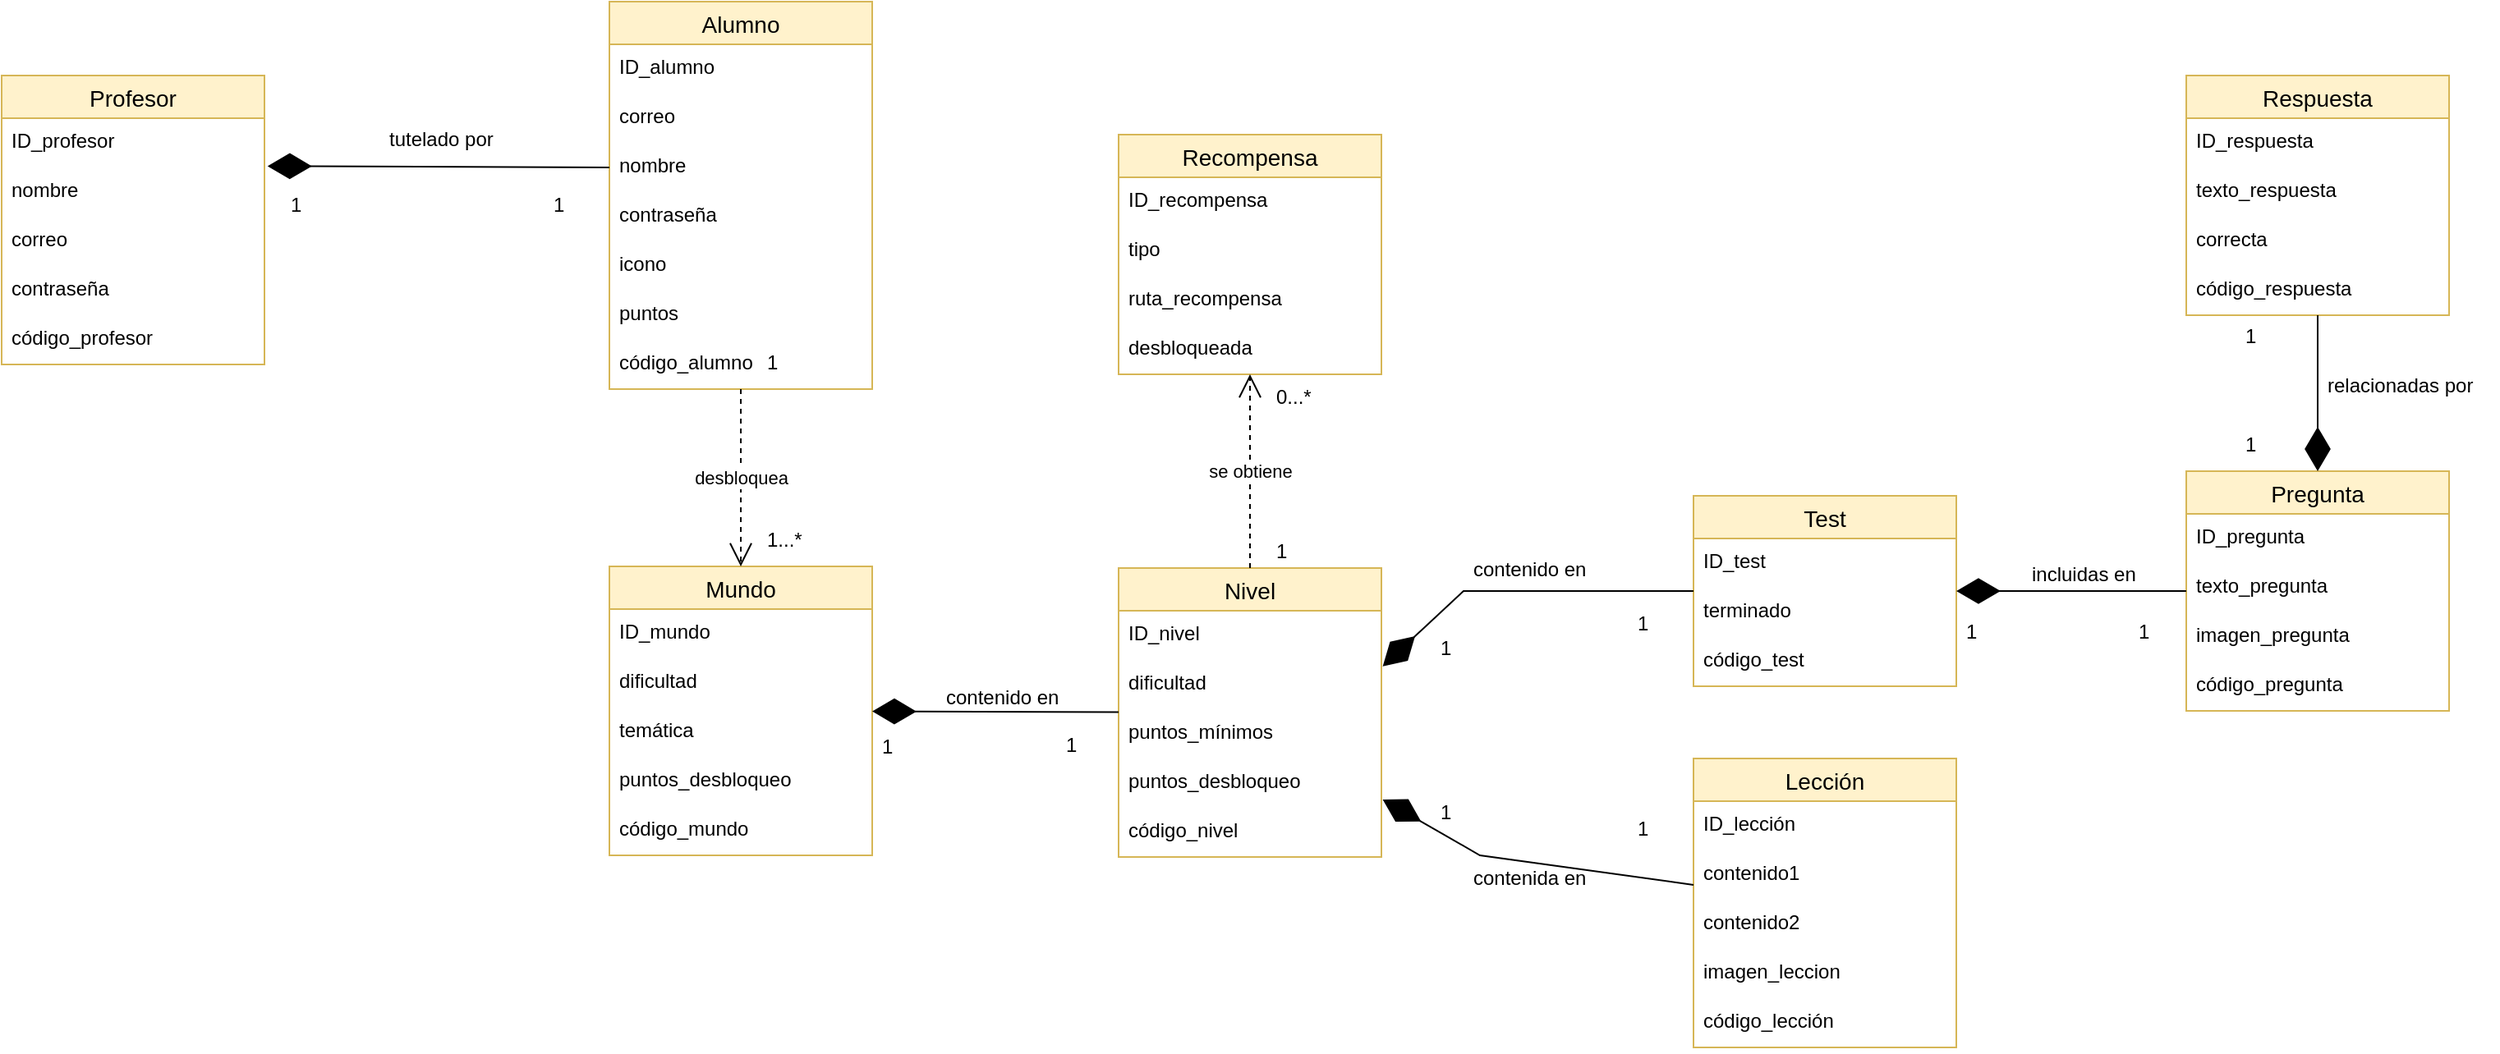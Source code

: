 <mxfile version="17.5.0" type="device"><diagram id="2SZATzoJ7jyjZa-QuBkc" name="Page-1"><mxGraphModel dx="868" dy="450" grid="1" gridSize="10" guides="1" tooltips="1" connect="1" arrows="1" fold="1" page="1" pageScale="1" pageWidth="1920" pageHeight="1200" math="0" shadow="0"><root><mxCell id="0"/><mxCell id="1" parent="0"/><mxCell id="7bAoVepDT1G4YH50M3tc-1" value="Profesor" style="swimlane;fontStyle=0;childLayout=stackLayout;horizontal=1;startSize=26;horizontalStack=0;resizeParent=1;resizeParentMax=0;resizeLast=0;collapsible=1;marginBottom=0;align=center;fontSize=14;fillColor=#fff2cc;strokeColor=#d6b656;" parent="1" vertex="1"><mxGeometry x="60" y="125" width="160" height="176" as="geometry"/></mxCell><mxCell id="7bAoVepDT1G4YH50M3tc-2" value="ID_profesor" style="text;strokeColor=none;fillColor=none;spacingLeft=4;spacingRight=4;overflow=hidden;rotatable=0;points=[[0,0.5],[1,0.5]];portConstraint=eastwest;fontSize=12;" parent="7bAoVepDT1G4YH50M3tc-1" vertex="1"><mxGeometry y="26" width="160" height="30" as="geometry"/></mxCell><mxCell id="7bAoVepDT1G4YH50M3tc-3" value="nombre" style="text;strokeColor=none;fillColor=none;spacingLeft=4;spacingRight=4;overflow=hidden;rotatable=0;points=[[0,0.5],[1,0.5]];portConstraint=eastwest;fontSize=12;" parent="7bAoVepDT1G4YH50M3tc-1" vertex="1"><mxGeometry y="56" width="160" height="30" as="geometry"/></mxCell><mxCell id="DzJ4DaYZEWAqEfqODn1u-2" value="correo" style="text;strokeColor=none;fillColor=none;spacingLeft=4;spacingRight=4;overflow=hidden;rotatable=0;points=[[0,0.5],[1,0.5]];portConstraint=eastwest;fontSize=12;" parent="7bAoVepDT1G4YH50M3tc-1" vertex="1"><mxGeometry y="86" width="160" height="30" as="geometry"/></mxCell><mxCell id="DzJ4DaYZEWAqEfqODn1u-3" value="contraseña" style="text;strokeColor=none;fillColor=none;spacingLeft=4;spacingRight=4;overflow=hidden;rotatable=0;points=[[0,0.5],[1,0.5]];portConstraint=eastwest;fontSize=12;" parent="7bAoVepDT1G4YH50M3tc-1" vertex="1"><mxGeometry y="116" width="160" height="30" as="geometry"/></mxCell><mxCell id="7bAoVepDT1G4YH50M3tc-4" value="código_profesor" style="text;strokeColor=none;fillColor=none;spacingLeft=4;spacingRight=4;overflow=hidden;rotatable=0;points=[[0,0.5],[1,0.5]];portConstraint=eastwest;fontSize=12;" parent="7bAoVepDT1G4YH50M3tc-1" vertex="1"><mxGeometry y="146" width="160" height="30" as="geometry"/></mxCell><mxCell id="w9R_HAPVWAhAgZCR1vfx-1" value="Alumno" style="swimlane;fontStyle=0;childLayout=stackLayout;horizontal=1;startSize=26;horizontalStack=0;resizeParent=1;resizeParentMax=0;resizeLast=0;collapsible=1;marginBottom=0;align=center;fontSize=14;fillColor=#fff2cc;strokeColor=#d6b656;" parent="1" vertex="1"><mxGeometry x="430" y="80" width="160" height="236" as="geometry"/></mxCell><mxCell id="w9R_HAPVWAhAgZCR1vfx-2" value="ID_alumno" style="text;strokeColor=none;fillColor=none;spacingLeft=4;spacingRight=4;overflow=hidden;rotatable=0;points=[[0,0.5],[1,0.5]];portConstraint=eastwest;fontSize=12;" parent="w9R_HAPVWAhAgZCR1vfx-1" vertex="1"><mxGeometry y="26" width="160" height="30" as="geometry"/></mxCell><mxCell id="DzJ4DaYZEWAqEfqODn1u-1" value="correo" style="text;strokeColor=none;fillColor=none;spacingLeft=4;spacingRight=4;overflow=hidden;rotatable=0;points=[[0,0.5],[1,0.5]];portConstraint=eastwest;fontSize=12;" parent="w9R_HAPVWAhAgZCR1vfx-1" vertex="1"><mxGeometry y="56" width="160" height="30" as="geometry"/></mxCell><mxCell id="w9R_HAPVWAhAgZCR1vfx-3" value="nombre" style="text;strokeColor=none;fillColor=none;spacingLeft=4;spacingRight=4;overflow=hidden;rotatable=0;points=[[0,0.5],[1,0.5]];portConstraint=eastwest;fontSize=12;" parent="w9R_HAPVWAhAgZCR1vfx-1" vertex="1"><mxGeometry y="86" width="160" height="30" as="geometry"/></mxCell><mxCell id="w9R_HAPVWAhAgZCR1vfx-4" value="contraseña" style="text;strokeColor=none;fillColor=none;spacingLeft=4;spacingRight=4;overflow=hidden;rotatable=0;points=[[0,0.5],[1,0.5]];portConstraint=eastwest;fontSize=12;" parent="w9R_HAPVWAhAgZCR1vfx-1" vertex="1"><mxGeometry y="116" width="160" height="30" as="geometry"/></mxCell><mxCell id="w9R_HAPVWAhAgZCR1vfx-5" value="icono" style="text;strokeColor=none;fillColor=none;spacingLeft=4;spacingRight=4;overflow=hidden;rotatable=0;points=[[0,0.5],[1,0.5]];portConstraint=eastwest;fontSize=12;" parent="w9R_HAPVWAhAgZCR1vfx-1" vertex="1"><mxGeometry y="146" width="160" height="30" as="geometry"/></mxCell><mxCell id="w9R_HAPVWAhAgZCR1vfx-7" value="puntos" style="text;strokeColor=none;fillColor=none;spacingLeft=4;spacingRight=4;overflow=hidden;rotatable=0;points=[[0,0.5],[1,0.5]];portConstraint=eastwest;fontSize=12;" parent="w9R_HAPVWAhAgZCR1vfx-1" vertex="1"><mxGeometry y="176" width="160" height="30" as="geometry"/></mxCell><mxCell id="w9R_HAPVWAhAgZCR1vfx-6" value="código_alumno" style="text;strokeColor=none;fillColor=none;spacingLeft=4;spacingRight=4;overflow=hidden;rotatable=0;points=[[0,0.5],[1,0.5]];portConstraint=eastwest;fontSize=12;" parent="w9R_HAPVWAhAgZCR1vfx-1" vertex="1"><mxGeometry y="206" width="160" height="30" as="geometry"/></mxCell><mxCell id="w9R_HAPVWAhAgZCR1vfx-8" value="Mundo" style="swimlane;fontStyle=0;childLayout=stackLayout;horizontal=1;startSize=26;horizontalStack=0;resizeParent=1;resizeParentMax=0;resizeLast=0;collapsible=1;marginBottom=0;align=center;fontSize=14;fillColor=#fff2cc;strokeColor=#d6b656;" parent="1" vertex="1"><mxGeometry x="430" y="424" width="160" height="176" as="geometry"/></mxCell><mxCell id="w9R_HAPVWAhAgZCR1vfx-9" value="ID_mundo" style="text;strokeColor=none;fillColor=none;spacingLeft=4;spacingRight=4;overflow=hidden;rotatable=0;points=[[0,0.5],[1,0.5]];portConstraint=eastwest;fontSize=12;" parent="w9R_HAPVWAhAgZCR1vfx-8" vertex="1"><mxGeometry y="26" width="160" height="30" as="geometry"/></mxCell><mxCell id="w9R_HAPVWAhAgZCR1vfx-10" value="dificultad" style="text;strokeColor=none;fillColor=none;spacingLeft=4;spacingRight=4;overflow=hidden;rotatable=0;points=[[0,0.5],[1,0.5]];portConstraint=eastwest;fontSize=12;" parent="w9R_HAPVWAhAgZCR1vfx-8" vertex="1"><mxGeometry y="56" width="160" height="30" as="geometry"/></mxCell><mxCell id="w9R_HAPVWAhAgZCR1vfx-12" value="temática" style="text;strokeColor=none;fillColor=none;spacingLeft=4;spacingRight=4;overflow=hidden;rotatable=0;points=[[0,0.5],[1,0.5]];portConstraint=eastwest;fontSize=12;" parent="w9R_HAPVWAhAgZCR1vfx-8" vertex="1"><mxGeometry y="86" width="160" height="30" as="geometry"/></mxCell><mxCell id="w9R_HAPVWAhAgZCR1vfx-13" value="puntos_desbloqueo" style="text;strokeColor=none;fillColor=none;spacingLeft=4;spacingRight=4;overflow=hidden;rotatable=0;points=[[0,0.5],[1,0.5]];portConstraint=eastwest;fontSize=12;" parent="w9R_HAPVWAhAgZCR1vfx-8" vertex="1"><mxGeometry y="116" width="160" height="30" as="geometry"/></mxCell><mxCell id="w9R_HAPVWAhAgZCR1vfx-11" value="código_mundo" style="text;strokeColor=none;fillColor=none;spacingLeft=4;spacingRight=4;overflow=hidden;rotatable=0;points=[[0,0.5],[1,0.5]];portConstraint=eastwest;fontSize=12;" parent="w9R_HAPVWAhAgZCR1vfx-8" vertex="1"><mxGeometry y="146" width="160" height="30" as="geometry"/></mxCell><mxCell id="w9R_HAPVWAhAgZCR1vfx-14" value="Nivel" style="swimlane;fontStyle=0;childLayout=stackLayout;horizontal=1;startSize=26;horizontalStack=0;resizeParent=1;resizeParentMax=0;resizeLast=0;collapsible=1;marginBottom=0;align=center;fontSize=14;fillColor=#fff2cc;strokeColor=#d6b656;" parent="1" vertex="1"><mxGeometry x="740" y="425" width="160" height="176" as="geometry"/></mxCell><mxCell id="w9R_HAPVWAhAgZCR1vfx-15" value="ID_nivel" style="text;strokeColor=none;fillColor=none;spacingLeft=4;spacingRight=4;overflow=hidden;rotatable=0;points=[[0,0.5],[1,0.5]];portConstraint=eastwest;fontSize=12;" parent="w9R_HAPVWAhAgZCR1vfx-14" vertex="1"><mxGeometry y="26" width="160" height="30" as="geometry"/></mxCell><mxCell id="w9R_HAPVWAhAgZCR1vfx-16" value="dificultad" style="text;strokeColor=none;fillColor=none;spacingLeft=4;spacingRight=4;overflow=hidden;rotatable=0;points=[[0,0.5],[1,0.5]];portConstraint=eastwest;fontSize=12;" parent="w9R_HAPVWAhAgZCR1vfx-14" vertex="1"><mxGeometry y="56" width="160" height="30" as="geometry"/></mxCell><mxCell id="w9R_HAPVWAhAgZCR1vfx-17" value="puntos_mínimos" style="text;strokeColor=none;fillColor=none;spacingLeft=4;spacingRight=4;overflow=hidden;rotatable=0;points=[[0,0.5],[1,0.5]];portConstraint=eastwest;fontSize=12;" parent="w9R_HAPVWAhAgZCR1vfx-14" vertex="1"><mxGeometry y="86" width="160" height="30" as="geometry"/></mxCell><mxCell id="w9R_HAPVWAhAgZCR1vfx-18" value="puntos_desbloqueo" style="text;strokeColor=none;fillColor=none;spacingLeft=4;spacingRight=4;overflow=hidden;rotatable=0;points=[[0,0.5],[1,0.5]];portConstraint=eastwest;fontSize=12;" parent="w9R_HAPVWAhAgZCR1vfx-14" vertex="1"><mxGeometry y="116" width="160" height="30" as="geometry"/></mxCell><mxCell id="w9R_HAPVWAhAgZCR1vfx-19" value="código_nivel" style="text;strokeColor=none;fillColor=none;spacingLeft=4;spacingRight=4;overflow=hidden;rotatable=0;points=[[0,0.5],[1,0.5]];portConstraint=eastwest;fontSize=12;" parent="w9R_HAPVWAhAgZCR1vfx-14" vertex="1"><mxGeometry y="146" width="160" height="30" as="geometry"/></mxCell><mxCell id="w9R_HAPVWAhAgZCR1vfx-20" value="Recompensa" style="swimlane;fontStyle=0;childLayout=stackLayout;horizontal=1;startSize=26;horizontalStack=0;resizeParent=1;resizeParentMax=0;resizeLast=0;collapsible=1;marginBottom=0;align=center;fontSize=14;fillColor=#fff2cc;strokeColor=#d6b656;" parent="1" vertex="1"><mxGeometry x="740" y="161" width="160" height="146" as="geometry"/></mxCell><mxCell id="w9R_HAPVWAhAgZCR1vfx-21" value="ID_recompensa" style="text;strokeColor=none;fillColor=none;spacingLeft=4;spacingRight=4;overflow=hidden;rotatable=0;points=[[0,0.5],[1,0.5]];portConstraint=eastwest;fontSize=12;" parent="w9R_HAPVWAhAgZCR1vfx-20" vertex="1"><mxGeometry y="26" width="160" height="30" as="geometry"/></mxCell><mxCell id="w9R_HAPVWAhAgZCR1vfx-22" value="tipo" style="text;strokeColor=none;fillColor=none;spacingLeft=4;spacingRight=4;overflow=hidden;rotatable=0;points=[[0,0.5],[1,0.5]];portConstraint=eastwest;fontSize=12;" parent="w9R_HAPVWAhAgZCR1vfx-20" vertex="1"><mxGeometry y="56" width="160" height="30" as="geometry"/></mxCell><mxCell id="w9R_HAPVWAhAgZCR1vfx-23" value="ruta_recompensa" style="text;strokeColor=none;fillColor=none;spacingLeft=4;spacingRight=4;overflow=hidden;rotatable=0;points=[[0,0.5],[1,0.5]];portConstraint=eastwest;fontSize=12;" parent="w9R_HAPVWAhAgZCR1vfx-20" vertex="1"><mxGeometry y="86" width="160" height="30" as="geometry"/></mxCell><mxCell id="w9R_HAPVWAhAgZCR1vfx-24" value="desbloqueada" style="text;strokeColor=none;fillColor=none;spacingLeft=4;spacingRight=4;overflow=hidden;rotatable=0;points=[[0,0.5],[1,0.5]];portConstraint=eastwest;fontSize=12;" parent="w9R_HAPVWAhAgZCR1vfx-20" vertex="1"><mxGeometry y="116" width="160" height="30" as="geometry"/></mxCell><mxCell id="w9R_HAPVWAhAgZCR1vfx-26" value="Lección" style="swimlane;fontStyle=0;childLayout=stackLayout;horizontal=1;startSize=26;horizontalStack=0;resizeParent=1;resizeParentMax=0;resizeLast=0;collapsible=1;marginBottom=0;align=center;fontSize=14;fillColor=#fff2cc;strokeColor=#d6b656;" parent="1" vertex="1"><mxGeometry x="1090" y="541" width="160" height="176" as="geometry"/></mxCell><mxCell id="w9R_HAPVWAhAgZCR1vfx-27" value="ID_lección" style="text;strokeColor=none;fillColor=none;spacingLeft=4;spacingRight=4;overflow=hidden;rotatable=0;points=[[0,0.5],[1,0.5]];portConstraint=eastwest;fontSize=12;" parent="w9R_HAPVWAhAgZCR1vfx-26" vertex="1"><mxGeometry y="26" width="160" height="30" as="geometry"/></mxCell><mxCell id="w9R_HAPVWAhAgZCR1vfx-28" value="contenido1" style="text;strokeColor=none;fillColor=none;spacingLeft=4;spacingRight=4;overflow=hidden;rotatable=0;points=[[0,0.5],[1,0.5]];portConstraint=eastwest;fontSize=12;" parent="w9R_HAPVWAhAgZCR1vfx-26" vertex="1"><mxGeometry y="56" width="160" height="30" as="geometry"/></mxCell><mxCell id="ckMr5Al-A8gDrn_95UIF-1" value="contenido2" style="text;strokeColor=none;fillColor=none;spacingLeft=4;spacingRight=4;overflow=hidden;rotatable=0;points=[[0,0.5],[1,0.5]];portConstraint=eastwest;fontSize=12;" vertex="1" parent="w9R_HAPVWAhAgZCR1vfx-26"><mxGeometry y="86" width="160" height="30" as="geometry"/></mxCell><mxCell id="ckMr5Al-A8gDrn_95UIF-2" value="imagen_leccion" style="text;strokeColor=none;fillColor=none;spacingLeft=4;spacingRight=4;overflow=hidden;rotatable=0;points=[[0,0.5],[1,0.5]];portConstraint=eastwest;fontSize=12;" vertex="1" parent="w9R_HAPVWAhAgZCR1vfx-26"><mxGeometry y="116" width="160" height="30" as="geometry"/></mxCell><mxCell id="w9R_HAPVWAhAgZCR1vfx-29" value="código_lección" style="text;strokeColor=none;fillColor=none;spacingLeft=4;spacingRight=4;overflow=hidden;rotatable=0;points=[[0,0.5],[1,0.5]];portConstraint=eastwest;fontSize=12;" parent="w9R_HAPVWAhAgZCR1vfx-26" vertex="1"><mxGeometry y="146" width="160" height="30" as="geometry"/></mxCell><mxCell id="w9R_HAPVWAhAgZCR1vfx-31" value="Test" style="swimlane;fontStyle=0;childLayout=stackLayout;horizontal=1;startSize=26;horizontalStack=0;resizeParent=1;resizeParentMax=0;resizeLast=0;collapsible=1;marginBottom=0;align=center;fontSize=14;fillColor=#fff2cc;strokeColor=#d6b656;" parent="1" vertex="1"><mxGeometry x="1090" y="381" width="160" height="116" as="geometry"/></mxCell><mxCell id="w9R_HAPVWAhAgZCR1vfx-32" value="ID_test" style="text;strokeColor=none;fillColor=none;spacingLeft=4;spacingRight=4;overflow=hidden;rotatable=0;points=[[0,0.5],[1,0.5]];portConstraint=eastwest;fontSize=12;" parent="w9R_HAPVWAhAgZCR1vfx-31" vertex="1"><mxGeometry y="26" width="160" height="30" as="geometry"/></mxCell><mxCell id="w9R_HAPVWAhAgZCR1vfx-34" value="terminado" style="text;strokeColor=none;fillColor=none;spacingLeft=4;spacingRight=4;overflow=hidden;rotatable=0;points=[[0,0.5],[1,0.5]];portConstraint=eastwest;fontSize=12;" parent="w9R_HAPVWAhAgZCR1vfx-31" vertex="1"><mxGeometry y="56" width="160" height="30" as="geometry"/></mxCell><mxCell id="w9R_HAPVWAhAgZCR1vfx-33" value="código_test" style="text;strokeColor=none;fillColor=none;spacingLeft=4;spacingRight=4;overflow=hidden;rotatable=0;points=[[0,0.5],[1,0.5]];portConstraint=eastwest;fontSize=12;" parent="w9R_HAPVWAhAgZCR1vfx-31" vertex="1"><mxGeometry y="86" width="160" height="30" as="geometry"/></mxCell><mxCell id="w9R_HAPVWAhAgZCR1vfx-35" value="Pregunta" style="swimlane;fontStyle=0;childLayout=stackLayout;horizontal=1;startSize=26;horizontalStack=0;resizeParent=1;resizeParentMax=0;resizeLast=0;collapsible=1;marginBottom=0;align=center;fontSize=14;fillColor=#fff2cc;strokeColor=#d6b656;" parent="1" vertex="1"><mxGeometry x="1390" y="366" width="160" height="146" as="geometry"/></mxCell><mxCell id="w9R_HAPVWAhAgZCR1vfx-36" value="ID_pregunta" style="text;strokeColor=none;fillColor=none;spacingLeft=4;spacingRight=4;overflow=hidden;rotatable=0;points=[[0,0.5],[1,0.5]];portConstraint=eastwest;fontSize=12;" parent="w9R_HAPVWAhAgZCR1vfx-35" vertex="1"><mxGeometry y="26" width="160" height="30" as="geometry"/></mxCell><mxCell id="w9R_HAPVWAhAgZCR1vfx-39" value="texto_pregunta" style="text;strokeColor=none;fillColor=none;spacingLeft=4;spacingRight=4;overflow=hidden;rotatable=0;points=[[0,0.5],[1,0.5]];portConstraint=eastwest;fontSize=12;" parent="w9R_HAPVWAhAgZCR1vfx-35" vertex="1"><mxGeometry y="56" width="160" height="30" as="geometry"/></mxCell><mxCell id="w9R_HAPVWAhAgZCR1vfx-38" value="imagen_pregunta" style="text;strokeColor=none;fillColor=none;spacingLeft=4;spacingRight=4;overflow=hidden;rotatable=0;points=[[0,0.5],[1,0.5]];portConstraint=eastwest;fontSize=12;" parent="w9R_HAPVWAhAgZCR1vfx-35" vertex="1"><mxGeometry y="86" width="160" height="30" as="geometry"/></mxCell><mxCell id="w9R_HAPVWAhAgZCR1vfx-37" value="código_pregunta" style="text;strokeColor=none;fillColor=none;spacingLeft=4;spacingRight=4;overflow=hidden;rotatable=0;points=[[0,0.5],[1,0.5]];portConstraint=eastwest;fontSize=12;" parent="w9R_HAPVWAhAgZCR1vfx-35" vertex="1"><mxGeometry y="116" width="160" height="30" as="geometry"/></mxCell><mxCell id="w9R_HAPVWAhAgZCR1vfx-40" value="Respuesta" style="swimlane;fontStyle=0;childLayout=stackLayout;horizontal=1;startSize=26;horizontalStack=0;resizeParent=1;resizeParentMax=0;resizeLast=0;collapsible=1;marginBottom=0;align=center;fontSize=14;fillColor=#fff2cc;strokeColor=#d6b656;" parent="1" vertex="1"><mxGeometry x="1390" y="125" width="160" height="146" as="geometry"/></mxCell><mxCell id="w9R_HAPVWAhAgZCR1vfx-41" value="ID_respuesta" style="text;strokeColor=none;fillColor=none;spacingLeft=4;spacingRight=4;overflow=hidden;rotatable=0;points=[[0,0.5],[1,0.5]];portConstraint=eastwest;fontSize=12;" parent="w9R_HAPVWAhAgZCR1vfx-40" vertex="1"><mxGeometry y="26" width="160" height="30" as="geometry"/></mxCell><mxCell id="w9R_HAPVWAhAgZCR1vfx-43" value="texto_respuesta" style="text;strokeColor=none;fillColor=none;spacingLeft=4;spacingRight=4;overflow=hidden;rotatable=0;points=[[0,0.5],[1,0.5]];portConstraint=eastwest;fontSize=12;" parent="w9R_HAPVWAhAgZCR1vfx-40" vertex="1"><mxGeometry y="56" width="160" height="30" as="geometry"/></mxCell><mxCell id="w9R_HAPVWAhAgZCR1vfx-44" value="correcta" style="text;strokeColor=none;fillColor=none;spacingLeft=4;spacingRight=4;overflow=hidden;rotatable=0;points=[[0,0.5],[1,0.5]];portConstraint=eastwest;fontSize=12;" parent="w9R_HAPVWAhAgZCR1vfx-40" vertex="1"><mxGeometry y="86" width="160" height="30" as="geometry"/></mxCell><mxCell id="w9R_HAPVWAhAgZCR1vfx-42" value="código_respuesta" style="text;strokeColor=none;fillColor=none;spacingLeft=4;spacingRight=4;overflow=hidden;rotatable=0;points=[[0,0.5],[1,0.5]];portConstraint=eastwest;fontSize=12;" parent="w9R_HAPVWAhAgZCR1vfx-40" vertex="1"><mxGeometry y="116" width="160" height="30" as="geometry"/></mxCell><mxCell id="w9R_HAPVWAhAgZCR1vfx-46" value="" style="endArrow=diamondThin;endFill=1;endSize=24;html=1;rounded=0;exitX=0;exitY=0.5;exitDx=0;exitDy=0;entryX=1.012;entryY=-0.027;entryDx=0;entryDy=0;entryPerimeter=0;" parent="1" source="w9R_HAPVWAhAgZCR1vfx-3" target="7bAoVepDT1G4YH50M3tc-3" edge="1"><mxGeometry width="160" relative="1" as="geometry"><mxPoint x="340" y="370" as="sourcePoint"/><mxPoint x="500" y="370" as="targetPoint"/></mxGeometry></mxCell><mxCell id="w9R_HAPVWAhAgZCR1vfx-48" value="tutelado por" style="text;strokeColor=none;fillColor=none;spacingLeft=4;spacingRight=4;overflow=hidden;rotatable=0;points=[[0,0.5],[1,0.5]];portConstraint=eastwest;fontSize=12;" parent="1" vertex="1"><mxGeometry x="290" y="150" width="80" height="30" as="geometry"/></mxCell><mxCell id="w9R_HAPVWAhAgZCR1vfx-49" value="1" style="text;strokeColor=none;fillColor=none;spacingLeft=4;spacingRight=4;overflow=hidden;rotatable=0;points=[[0,0.5],[1,0.5]];portConstraint=eastwest;fontSize=12;" parent="1" vertex="1"><mxGeometry x="390" y="190" width="40" height="30" as="geometry"/></mxCell><mxCell id="w9R_HAPVWAhAgZCR1vfx-50" value="1" style="text;strokeColor=none;fillColor=none;spacingLeft=4;spacingRight=4;overflow=hidden;rotatable=0;points=[[0,0.5],[1,0.5]];portConstraint=eastwest;fontSize=12;" parent="1" vertex="1"><mxGeometry x="230" y="190" width="40" height="30" as="geometry"/></mxCell><mxCell id="w9R_HAPVWAhAgZCR1vfx-51" value="desbloquea" style="endArrow=open;endSize=12;dashed=1;html=1;rounded=0;entryX=0.5;entryY=0;entryDx=0;entryDy=0;" parent="1" source="w9R_HAPVWAhAgZCR1vfx-6" target="w9R_HAPVWAhAgZCR1vfx-8" edge="1"><mxGeometry width="160" relative="1" as="geometry"><mxPoint x="330" y="460" as="sourcePoint"/><mxPoint x="490" y="460" as="targetPoint"/></mxGeometry></mxCell><mxCell id="w9R_HAPVWAhAgZCR1vfx-52" value="1" style="text;strokeColor=none;fillColor=none;spacingLeft=4;spacingRight=4;overflow=hidden;rotatable=0;points=[[0,0.5],[1,0.5]];portConstraint=eastwest;fontSize=12;" parent="1" vertex="1"><mxGeometry x="520" y="286" width="40" height="30" as="geometry"/></mxCell><mxCell id="w9R_HAPVWAhAgZCR1vfx-53" value="1...*" style="text;strokeColor=none;fillColor=none;spacingLeft=4;spacingRight=4;overflow=hidden;rotatable=0;points=[[0,0.5],[1,0.5]];portConstraint=eastwest;fontSize=12;" parent="1" vertex="1"><mxGeometry x="520" y="394" width="40" height="30" as="geometry"/></mxCell><mxCell id="w9R_HAPVWAhAgZCR1vfx-54" value="" style="endArrow=diamondThin;endFill=1;endSize=24;html=1;rounded=0;" parent="1" source="w9R_HAPVWAhAgZCR1vfx-14" target="w9R_HAPVWAhAgZCR1vfx-8" edge="1"><mxGeometry width="160" relative="1" as="geometry"><mxPoint x="330" y="750" as="sourcePoint"/><mxPoint x="660" y="560" as="targetPoint"/></mxGeometry></mxCell><mxCell id="w9R_HAPVWAhAgZCR1vfx-56" value="se obtiene" style="endArrow=open;endSize=12;dashed=1;html=1;rounded=0;" parent="1" source="w9R_HAPVWAhAgZCR1vfx-14" target="w9R_HAPVWAhAgZCR1vfx-24" edge="1"><mxGeometry width="160" relative="1" as="geometry"><mxPoint x="540" y="297" as="sourcePoint"/><mxPoint x="700" y="341" as="targetPoint"/></mxGeometry></mxCell><mxCell id="w9R_HAPVWAhAgZCR1vfx-57" value="" style="endArrow=diamondThin;endFill=1;endSize=24;html=1;rounded=0;entryX=1.005;entryY=0.832;entryDx=0;entryDy=0;entryPerimeter=0;" parent="1" source="w9R_HAPVWAhAgZCR1vfx-26" target="w9R_HAPVWAhAgZCR1vfx-18" edge="1"><mxGeometry width="160" relative="1" as="geometry"><mxPoint x="620" y="523" as="sourcePoint"/><mxPoint x="750" y="523" as="targetPoint"/><Array as="points"><mxPoint x="960" y="600"/></Array></mxGeometry></mxCell><mxCell id="w9R_HAPVWAhAgZCR1vfx-58" value="" style="endArrow=diamondThin;endFill=1;endSize=24;html=1;rounded=0;entryX=1.005;entryY=0.13;entryDx=0;entryDy=0;entryPerimeter=0;" parent="1" source="w9R_HAPVWAhAgZCR1vfx-31" target="w9R_HAPVWAhAgZCR1vfx-16" edge="1"><mxGeometry width="160" relative="1" as="geometry"><mxPoint x="1020" y="595.03" as="sourcePoint"/><mxPoint x="910.8" y="575.96" as="targetPoint"/><Array as="points"><mxPoint x="950" y="439"/></Array></mxGeometry></mxCell><mxCell id="w9R_HAPVWAhAgZCR1vfx-61" value="contenido en" style="text;strokeColor=none;fillColor=none;spacingLeft=4;spacingRight=4;overflow=hidden;rotatable=0;points=[[0,0.5],[1,0.5]];portConstraint=eastwest;fontSize=12;" parent="1" vertex="1"><mxGeometry x="629" y="490" width="80" height="30" as="geometry"/></mxCell><mxCell id="w9R_HAPVWAhAgZCR1vfx-62" value="1" style="text;strokeColor=none;fillColor=none;spacingLeft=4;spacingRight=4;overflow=hidden;rotatable=0;points=[[0,0.5],[1,0.5]];portConstraint=eastwest;fontSize=12;" parent="1" vertex="1"><mxGeometry x="590" y="520" width="40" height="30" as="geometry"/></mxCell><mxCell id="w9R_HAPVWAhAgZCR1vfx-63" value="1" style="text;strokeColor=none;fillColor=none;spacingLeft=4;spacingRight=4;overflow=hidden;rotatable=0;points=[[0,0.5],[1,0.5]];portConstraint=eastwest;fontSize=12;" parent="1" vertex="1"><mxGeometry x="702" y="519" width="40" height="30" as="geometry"/></mxCell><mxCell id="w9R_HAPVWAhAgZCR1vfx-64" value="0...*" style="text;strokeColor=none;fillColor=none;spacingLeft=4;spacingRight=4;overflow=hidden;rotatable=0;points=[[0,0.5],[1,0.5]];portConstraint=eastwest;fontSize=12;" parent="1" vertex="1"><mxGeometry x="830" y="307" width="40" height="30" as="geometry"/></mxCell><mxCell id="w9R_HAPVWAhAgZCR1vfx-65" value="1" style="text;strokeColor=none;fillColor=none;spacingLeft=4;spacingRight=4;overflow=hidden;rotatable=0;points=[[0,0.5],[1,0.5]];portConstraint=eastwest;fontSize=12;" parent="1" vertex="1"><mxGeometry x="830" y="401" width="40" height="30" as="geometry"/></mxCell><mxCell id="w9R_HAPVWAhAgZCR1vfx-66" value="contenido en" style="text;strokeColor=none;fillColor=none;spacingLeft=4;spacingRight=4;overflow=hidden;rotatable=0;points=[[0,0.5],[1,0.5]];portConstraint=eastwest;fontSize=12;" parent="1" vertex="1"><mxGeometry x="950" y="412" width="80" height="30" as="geometry"/></mxCell><mxCell id="w9R_HAPVWAhAgZCR1vfx-68" value="contenida en" style="text;strokeColor=none;fillColor=none;spacingLeft=4;spacingRight=4;overflow=hidden;rotatable=0;points=[[0,0.5],[1,0.5]];portConstraint=eastwest;fontSize=12;" parent="1" vertex="1"><mxGeometry x="950" y="600" width="80" height="30" as="geometry"/></mxCell><mxCell id="w9R_HAPVWAhAgZCR1vfx-69" value="incluidas en" style="text;strokeColor=none;fillColor=none;spacingLeft=4;spacingRight=4;overflow=hidden;rotatable=0;points=[[0,0.5],[1,0.5]];portConstraint=eastwest;fontSize=12;" parent="1" vertex="1"><mxGeometry x="1290" y="415" width="80" height="30" as="geometry"/></mxCell><mxCell id="w9R_HAPVWAhAgZCR1vfx-70" value="" style="endArrow=diamondThin;endFill=1;endSize=24;html=1;rounded=0;" parent="1" source="w9R_HAPVWAhAgZCR1vfx-35" target="w9R_HAPVWAhAgZCR1vfx-31" edge="1"><mxGeometry width="160" relative="1" as="geometry"><mxPoint x="1370" y="250.482" as="sourcePoint"/><mxPoint x="1220" y="249.998" as="targetPoint"/></mxGeometry></mxCell><mxCell id="w9R_HAPVWAhAgZCR1vfx-71" value="" style="endArrow=diamondThin;endFill=1;endSize=24;html=1;rounded=0;" parent="1" source="w9R_HAPVWAhAgZCR1vfx-40" target="w9R_HAPVWAhAgZCR1vfx-35" edge="1"><mxGeometry width="160" relative="1" as="geometry"><mxPoint x="1680" y="320" as="sourcePoint"/><mxPoint x="1260" y="449" as="targetPoint"/></mxGeometry></mxCell><mxCell id="w9R_HAPVWAhAgZCR1vfx-72" value="relacionadas por" style="text;strokeColor=none;fillColor=none;spacingLeft=4;spacingRight=4;overflow=hidden;rotatable=0;points=[[0,0.5],[1,0.5]];portConstraint=eastwest;fontSize=12;" parent="1" vertex="1"><mxGeometry x="1470" y="300" width="110" height="30" as="geometry"/></mxCell><mxCell id="w9R_HAPVWAhAgZCR1vfx-73" value="1" style="text;strokeColor=none;fillColor=none;spacingLeft=4;spacingRight=4;overflow=hidden;rotatable=0;points=[[0,0.5],[1,0.5]];portConstraint=eastwest;fontSize=12;" parent="1" vertex="1"><mxGeometry x="930" y="460" width="40" height="30" as="geometry"/></mxCell><mxCell id="w9R_HAPVWAhAgZCR1vfx-74" value="1" style="text;strokeColor=none;fillColor=none;spacingLeft=4;spacingRight=4;overflow=hidden;rotatable=0;points=[[0,0.5],[1,0.5]];portConstraint=eastwest;fontSize=12;" parent="1" vertex="1"><mxGeometry x="930" y="560" width="40" height="30" as="geometry"/></mxCell><mxCell id="w9R_HAPVWAhAgZCR1vfx-75" value="1" style="text;strokeColor=none;fillColor=none;spacingLeft=4;spacingRight=4;overflow=hidden;rotatable=0;points=[[0,0.5],[1,0.5]];portConstraint=eastwest;fontSize=12;" parent="1" vertex="1"><mxGeometry x="1050" y="445" width="40" height="30" as="geometry"/></mxCell><mxCell id="w9R_HAPVWAhAgZCR1vfx-76" value="1" style="text;strokeColor=none;fillColor=none;spacingLeft=4;spacingRight=4;overflow=hidden;rotatable=0;points=[[0,0.5],[1,0.5]];portConstraint=eastwest;fontSize=12;" parent="1" vertex="1"><mxGeometry x="1050" y="570" width="40" height="30" as="geometry"/></mxCell><mxCell id="w9R_HAPVWAhAgZCR1vfx-77" value="1" style="text;strokeColor=none;fillColor=none;spacingLeft=4;spacingRight=4;overflow=hidden;rotatable=0;points=[[0,0.5],[1,0.5]];portConstraint=eastwest;fontSize=12;" parent="1" vertex="1"><mxGeometry x="1250" y="450" width="40" height="30" as="geometry"/></mxCell><mxCell id="w9R_HAPVWAhAgZCR1vfx-78" value="1" style="text;strokeColor=none;fillColor=none;spacingLeft=4;spacingRight=4;overflow=hidden;rotatable=0;points=[[0,0.5],[1,0.5]];portConstraint=eastwest;fontSize=12;" parent="1" vertex="1"><mxGeometry x="1355" y="450" width="40" height="30" as="geometry"/></mxCell><mxCell id="w9R_HAPVWAhAgZCR1vfx-79" value="1" style="text;strokeColor=none;fillColor=none;spacingLeft=4;spacingRight=4;overflow=hidden;rotatable=0;points=[[0,0.5],[1,0.5]];portConstraint=eastwest;fontSize=12;" parent="1" vertex="1"><mxGeometry x="1420" y="270" width="40" height="30" as="geometry"/></mxCell><mxCell id="w9R_HAPVWAhAgZCR1vfx-80" value="1" style="text;strokeColor=none;fillColor=none;spacingLeft=4;spacingRight=4;overflow=hidden;rotatable=0;points=[[0,0.5],[1,0.5]];portConstraint=eastwest;fontSize=12;" parent="1" vertex="1"><mxGeometry x="1420" y="336" width="40" height="30" as="geometry"/></mxCell></root></mxGraphModel></diagram></mxfile>